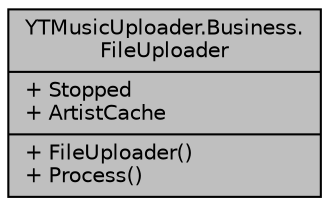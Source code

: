 digraph "YTMusicUploader.Business.FileUploader"
{
 // LATEX_PDF_SIZE
  edge [fontname="Helvetica",fontsize="10",labelfontname="Helvetica",labelfontsize="10"];
  node [fontname="Helvetica",fontsize="10",shape=record];
  Node1 [label="{YTMusicUploader.Business.\lFileUploader\n|+ Stopped\l+ ArtistCache\l|+ FileUploader()\l+ Process()\l}",height=0.2,width=0.4,color="black", fillcolor="grey75", style="filled", fontcolor="black",tooltip="Responsive for managing uploading music files to YouTube Music."];
}
